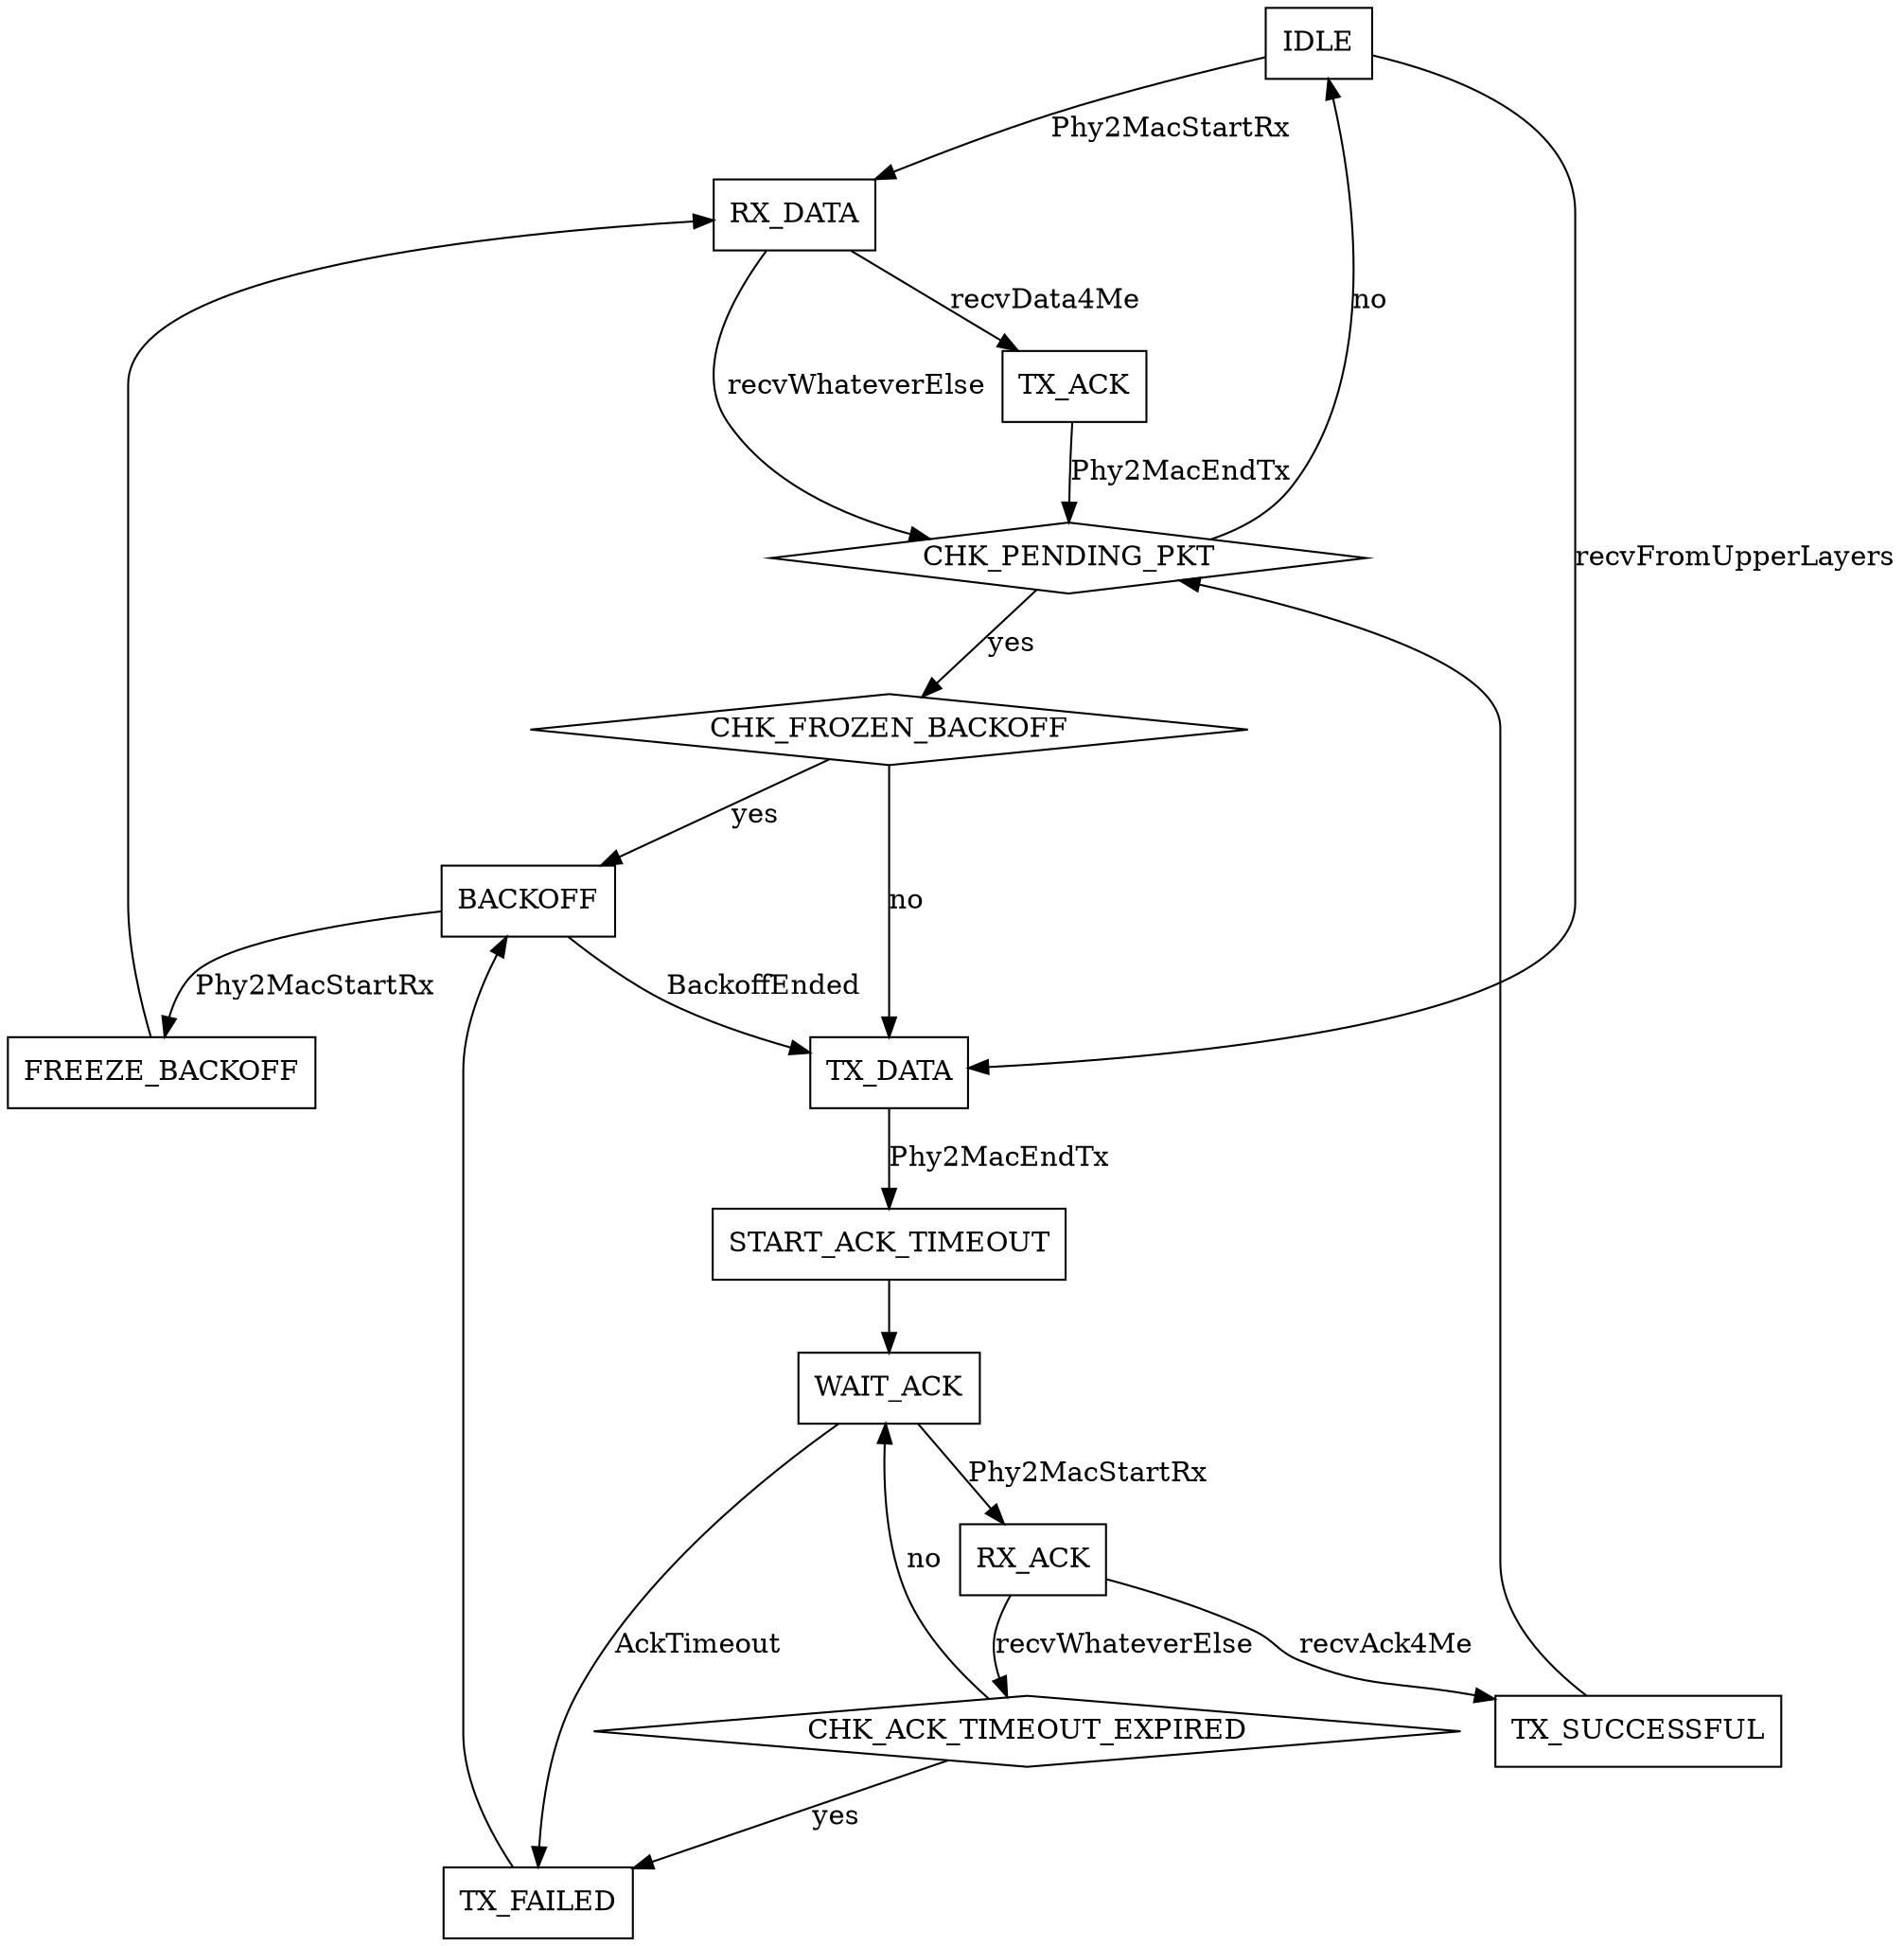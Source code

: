 
/**
 * 
 *     Copyright 2008 Regents of the SIGNET lab, University of Padova.
 * 
 *     This program is free software: you can redistribute it and/or modify
 *     it under the terms of the GNU General Public License as published by
 *     the Free Software Foundation, either version 3 of the License, or
 *     (at your option) any later version.
 * 
 *     This program is distributed in the hope that it will be useful,
 *     but WITHOUT ANY WARRANTY; without even the implied warranty of
 *     MERCHANTABILITY or FITNESS FOR A PARTICULAR PURPOSE.  See the
 *     GNU General Public License for more details.
 * 
 *     You should have received a copy of the GNU General Public License
 *     along with this program.  If not, see <http://www.gnu.org/licenses/>.
 * 
 */


digraph CSMA {

node [shape=box ]
edge [labelfloat=false ]


IDLE []
CHK_PENDING_PKT         [shape=diamond]
CHK_FROZEN_BACKOFF      [shape=diamond]
CHK_ACK_TIMEOUT_EXPIRED [shape=diamond]

subgraph RX{
RX_DATA []
TX_ACK []
}

subgraph TX {
BACKOFF []
TX_DATA []
WAIT_ACK []
RX_ACK []
TX_FAILED []
TX_SUCCESSFUL []
}

IDLE -> RX_DATA               [label="Phy2MacStartRx"]
IDLE -> TX_DATA               [label="recvFromUpperLayers"]
RX_DATA -> TX_ACK             [label="recvData4Me"]
RX_DATA -> CHK_PENDING_PKT    [label="recvWhateverElse"]
TX_ACK -> CHK_PENDING_PKT     [label="Phy2MacEndTx"]
BACKOFF -> TX_DATA            [label="BackoffEnded"]
BACKOFF -> FREEZE_BACKOFF     [label="Phy2MacStartRx"]
FREEZE_BACKOFF -> RX_DATA     []
TX_DATA -> START_ACK_TIMEOUT  [label="Phy2MacEndTx"]
START_ACK_TIMEOUT-> WAIT_ACK
WAIT_ACK -> RX_ACK                    [label="Phy2MacStartRx"]
WAIT_ACK -> TX_FAILED                 [label="AckTimeout"]
TX_FAILED -> BACKOFF                  []
RX_ACK -> TX_SUCCESSFUL               [label="recvAck4Me"]
RX_ACK -> CHK_ACK_TIMEOUT_EXPIRED     [label="recvWhateverElse"]
TX_SUCCESSFUL -> CHK_PENDING_PKT
CHK_ACK_TIMEOUT_EXPIRED -> WAIT_ACK   [label="no"]
CHK_ACK_TIMEOUT_EXPIRED -> TX_FAILED  [label="yes"]
CHK_PENDING_PKT -> CHK_FROZEN_BACKOFF [label="yes"]
CHK_PENDING_PKT -> IDLE               [label="no"]
CHK_FROZEN_BACKOFF -> BACKOFF         [label="yes"]
CHK_FROZEN_BACKOFF -> TX_DATA         [label="no"]
}


